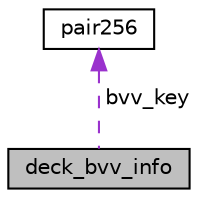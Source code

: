 digraph "deck_bvv_info"
{
 // INTERACTIVE_SVG=YES
 // LATEX_PDF_SIZE
  edge [fontname="Helvetica",fontsize="10",labelfontname="Helvetica",labelfontsize="10"];
  node [fontname="Helvetica",fontsize="10",shape=record];
  Node1 [label="deck_bvv_info",height=0.2,width=0.4,color="black", fillcolor="grey75", style="filled", fontcolor="black",tooltip=" "];
  Node2 -> Node1 [dir="back",color="darkorchid3",fontsize="10",style="dashed",label=" bvv_key" ,fontname="Helvetica"];
  Node2 [label="pair256",height=0.2,width=0.4,color="black", fillcolor="white", style="filled",URL="$de/df9/structpair256.html",tooltip=" "];
}
